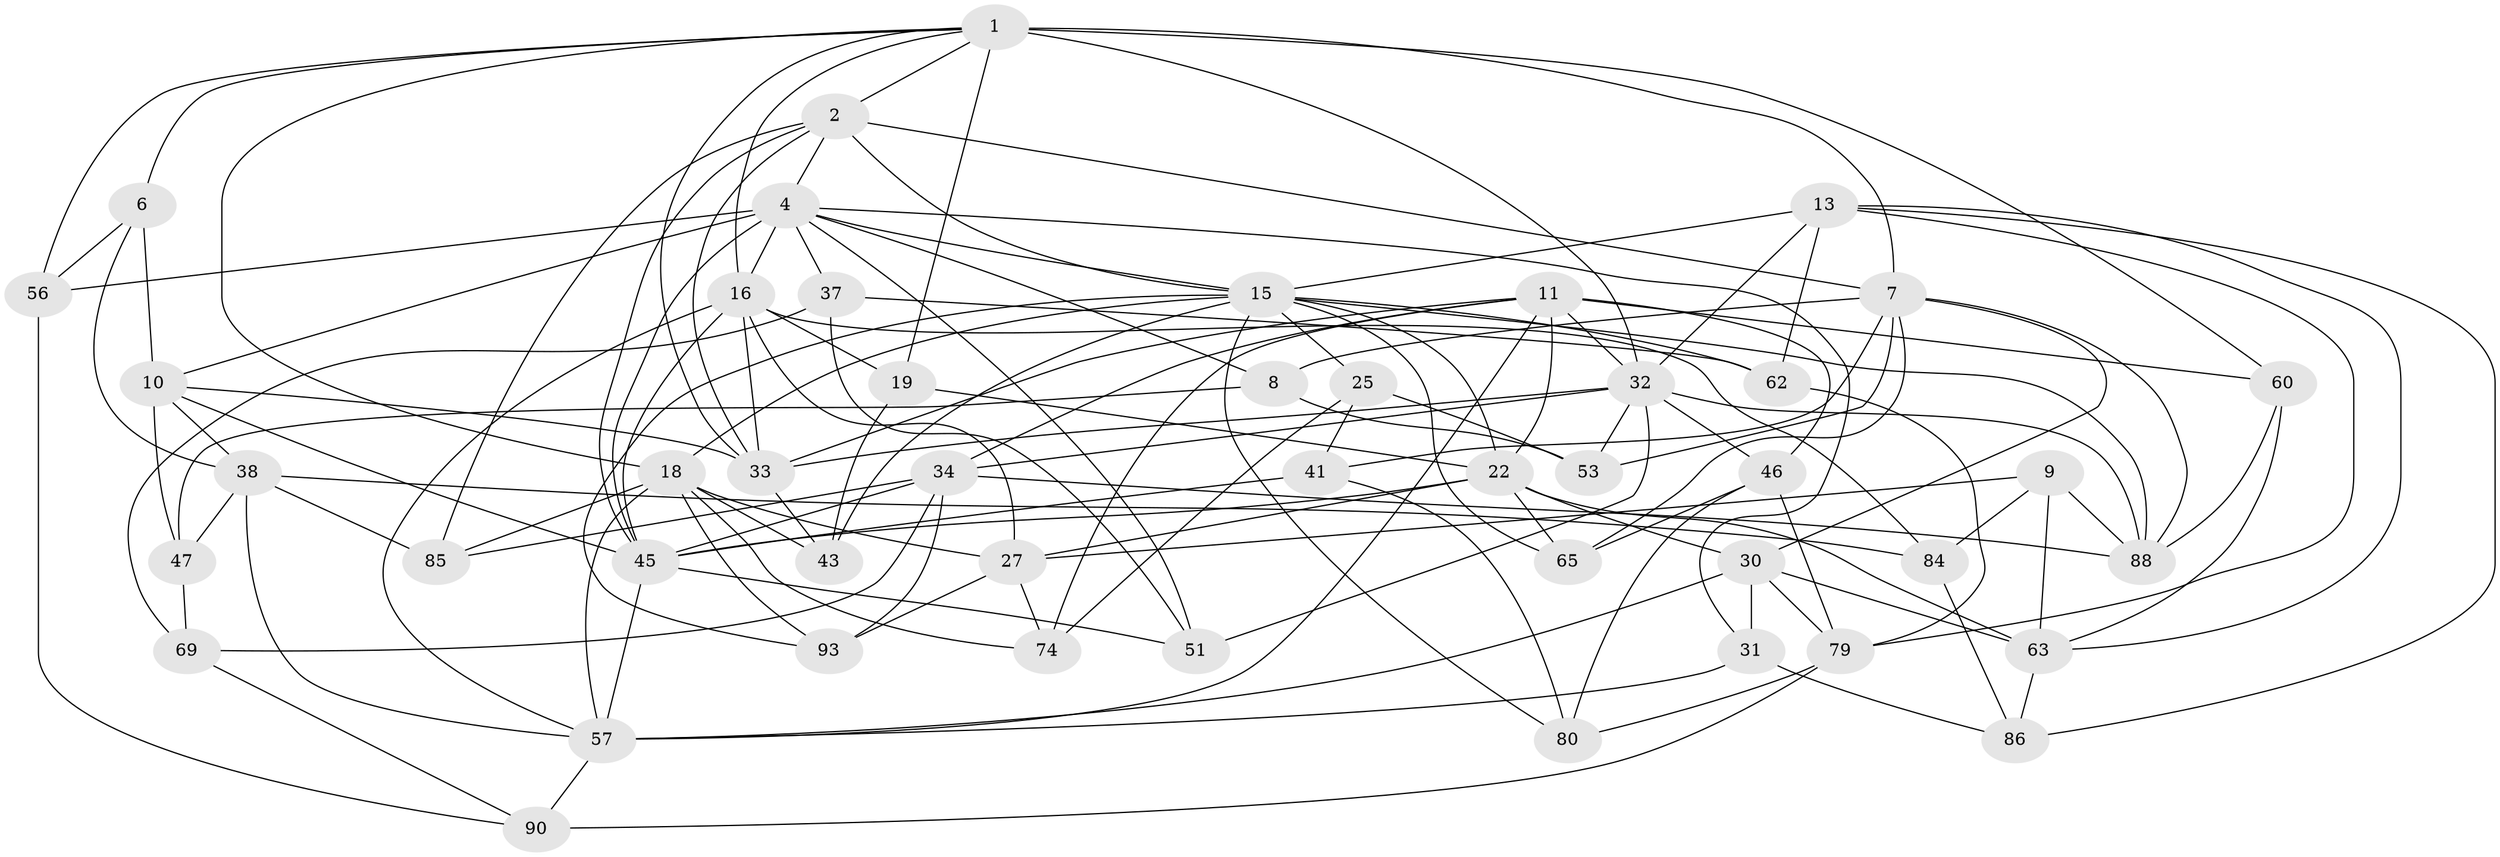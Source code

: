 // original degree distribution, {4: 1.0}
// Generated by graph-tools (version 1.1) at 2025/16/03/09/25 04:16:24]
// undirected, 47 vertices, 134 edges
graph export_dot {
graph [start="1"]
  node [color=gray90,style=filled];
  1 [super="+66+49+17+70"];
  2 [super="+3+61"];
  4 [super="+54+5+76"];
  6;
  7 [super="+26+52+42"];
  8;
  9;
  10 [super="+12"];
  11 [super="+24"];
  13 [super="+78"];
  15 [super="+20"];
  16 [super="+89+39"];
  18 [super="+55+23"];
  19;
  22 [super="+28"];
  25;
  27 [super="+87"];
  30 [super="+44"];
  31;
  32 [super="+40+71"];
  33 [super="+72"];
  34 [super="+35"];
  37;
  38 [super="+82"];
  41;
  43;
  45 [super="+59+81+48"];
  46 [super="+67"];
  47;
  51;
  53;
  56;
  57 [super="+68+58"];
  60;
  62;
  63 [super="+77"];
  65;
  69;
  74;
  79 [super="+94"];
  80;
  84;
  85;
  86;
  88 [super="+91"];
  90;
  93;
  1 -- 56;
  1 -- 19;
  1 -- 18;
  1 -- 7 [weight=2];
  1 -- 60;
  1 -- 6;
  1 -- 16;
  1 -- 32 [weight=2];
  1 -- 33;
  1 -- 2;
  2 -- 7 [weight=2];
  2 -- 15;
  2 -- 45;
  2 -- 33;
  2 -- 4;
  2 -- 85;
  4 -- 37;
  4 -- 56;
  4 -- 10;
  4 -- 31;
  4 -- 8;
  4 -- 51;
  4 -- 45 [weight=3];
  4 -- 15;
  4 -- 16;
  6 -- 10;
  6 -- 56;
  6 -- 38;
  7 -- 88;
  7 -- 65;
  7 -- 53;
  7 -- 30;
  7 -- 8;
  7 -- 41;
  8 -- 53;
  8 -- 47;
  9 -- 27;
  9 -- 84;
  9 -- 63;
  9 -- 88;
  10 -- 45;
  10 -- 33;
  10 -- 38;
  10 -- 47;
  11 -- 60;
  11 -- 46;
  11 -- 22;
  11 -- 34;
  11 -- 57;
  11 -- 74;
  11 -- 33;
  11 -- 32;
  13 -- 62;
  13 -- 79;
  13 -- 32;
  13 -- 15;
  13 -- 86;
  13 -- 63;
  15 -- 43;
  15 -- 62;
  15 -- 65;
  15 -- 80;
  15 -- 18;
  15 -- 22;
  15 -- 25;
  15 -- 93;
  15 -- 88;
  16 -- 57;
  16 -- 45;
  16 -- 19;
  16 -- 33;
  16 -- 27;
  16 -- 84;
  18 -- 27;
  18 -- 74;
  18 -- 43;
  18 -- 57;
  18 -- 85;
  18 -- 93;
  19 -- 43;
  19 -- 22;
  22 -- 65;
  22 -- 27;
  22 -- 30;
  22 -- 63;
  22 -- 45;
  25 -- 74;
  25 -- 53;
  25 -- 41;
  27 -- 93;
  27 -- 74;
  30 -- 63;
  30 -- 31;
  30 -- 57;
  30 -- 79;
  31 -- 86;
  31 -- 57;
  32 -- 51;
  32 -- 33 [weight=2];
  32 -- 46 [weight=2];
  32 -- 34;
  32 -- 88;
  32 -- 53;
  33 -- 43;
  34 -- 93;
  34 -- 69;
  34 -- 85;
  34 -- 45 [weight=2];
  34 -- 88;
  37 -- 51;
  37 -- 69;
  37 -- 62;
  38 -- 84;
  38 -- 47;
  38 -- 85;
  38 -- 57;
  41 -- 80;
  41 -- 45;
  45 -- 51;
  45 -- 57;
  46 -- 80;
  46 -- 65;
  46 -- 79;
  47 -- 69;
  56 -- 90;
  57 -- 90;
  60 -- 88;
  60 -- 63;
  62 -- 79;
  63 -- 86;
  69 -- 90;
  79 -- 80;
  79 -- 90;
  84 -- 86;
}

